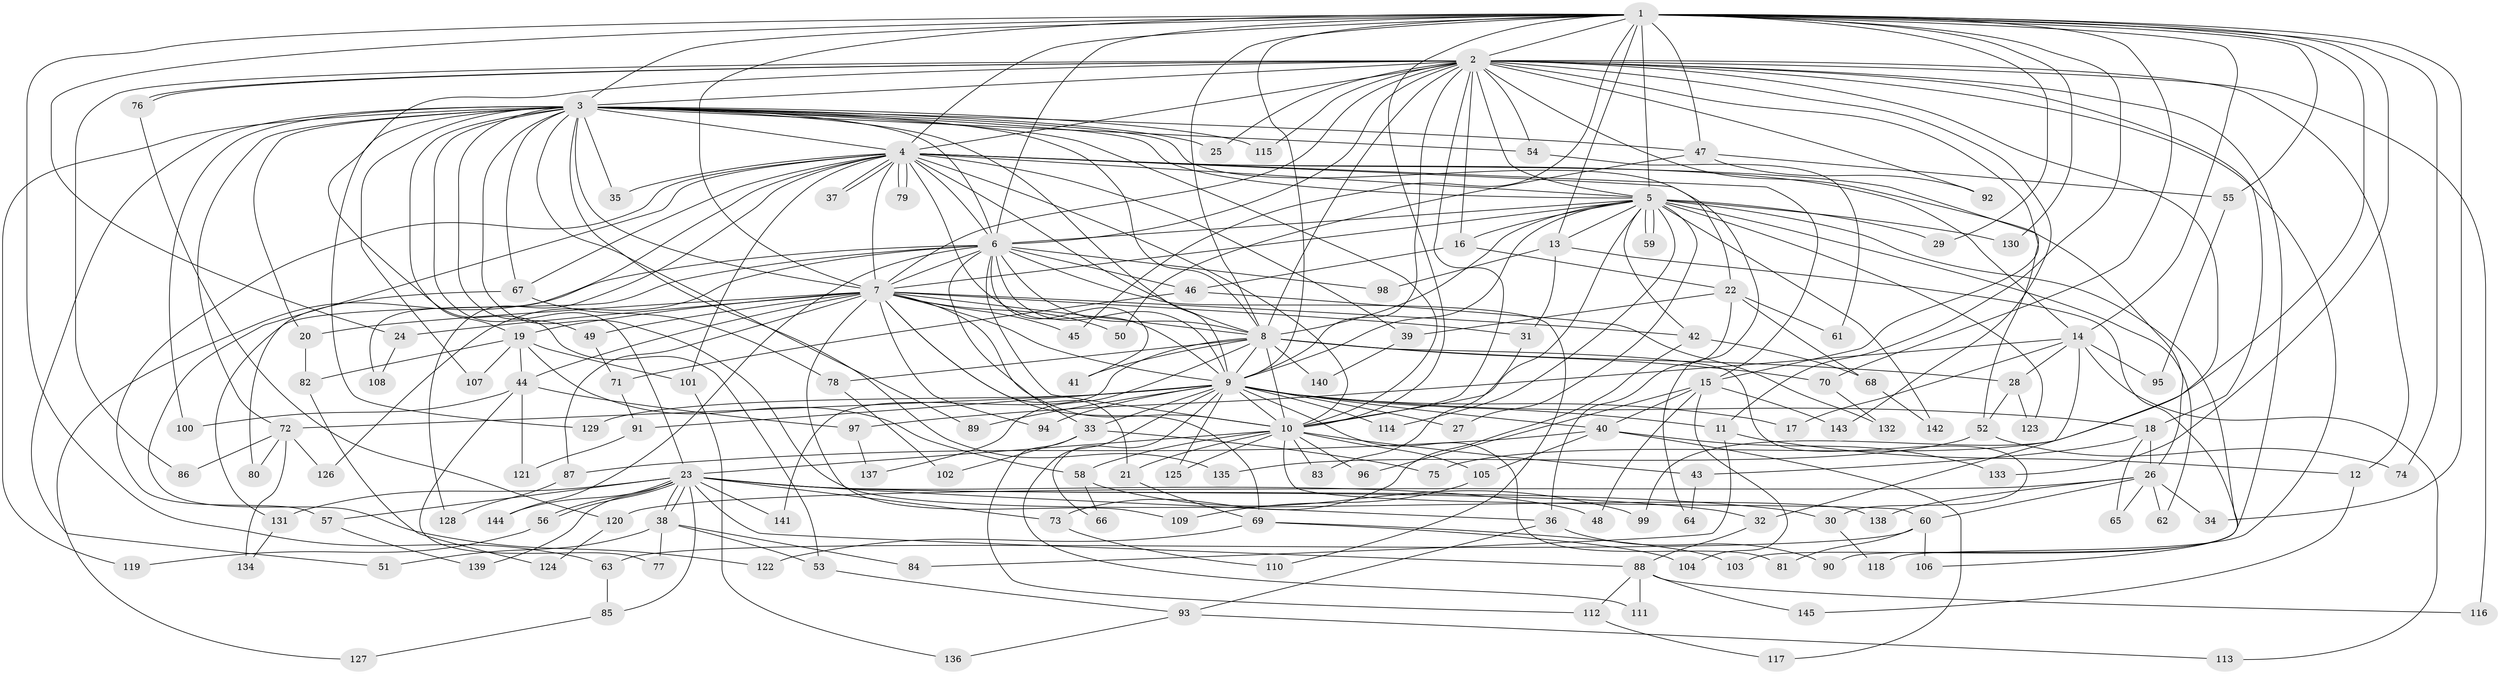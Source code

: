 // Generated by graph-tools (version 1.1) at 2025/11/02/27/25 16:11:03]
// undirected, 145 vertices, 315 edges
graph export_dot {
graph [start="1"]
  node [color=gray90,style=filled];
  1;
  2;
  3;
  4;
  5;
  6;
  7;
  8;
  9;
  10;
  11;
  12;
  13;
  14;
  15;
  16;
  17;
  18;
  19;
  20;
  21;
  22;
  23;
  24;
  25;
  26;
  27;
  28;
  29;
  30;
  31;
  32;
  33;
  34;
  35;
  36;
  37;
  38;
  39;
  40;
  41;
  42;
  43;
  44;
  45;
  46;
  47;
  48;
  49;
  50;
  51;
  52;
  53;
  54;
  55;
  56;
  57;
  58;
  59;
  60;
  61;
  62;
  63;
  64;
  65;
  66;
  67;
  68;
  69;
  70;
  71;
  72;
  73;
  74;
  75;
  76;
  77;
  78;
  79;
  80;
  81;
  82;
  83;
  84;
  85;
  86;
  87;
  88;
  89;
  90;
  91;
  92;
  93;
  94;
  95;
  96;
  97;
  98;
  99;
  100;
  101;
  102;
  103;
  104;
  105;
  106;
  107;
  108;
  109;
  110;
  111;
  112;
  113;
  114;
  115;
  116;
  117;
  118;
  119;
  120;
  121;
  122;
  123;
  124;
  125;
  126;
  127;
  128;
  129;
  130;
  131;
  132;
  133;
  134;
  135;
  136;
  137;
  138;
  139;
  140;
  141;
  142;
  143;
  144;
  145;
  1 -- 2;
  1 -- 3;
  1 -- 4;
  1 -- 5;
  1 -- 6;
  1 -- 7;
  1 -- 8;
  1 -- 9;
  1 -- 10;
  1 -- 11;
  1 -- 13;
  1 -- 14;
  1 -- 24;
  1 -- 29;
  1 -- 34;
  1 -- 45;
  1 -- 47;
  1 -- 55;
  1 -- 63;
  1 -- 70;
  1 -- 74;
  1 -- 75;
  1 -- 130;
  1 -- 133;
  2 -- 3;
  2 -- 4;
  2 -- 5;
  2 -- 6;
  2 -- 7;
  2 -- 8;
  2 -- 9;
  2 -- 10;
  2 -- 12;
  2 -- 15;
  2 -- 16;
  2 -- 18;
  2 -- 25;
  2 -- 52;
  2 -- 53;
  2 -- 54;
  2 -- 76;
  2 -- 76;
  2 -- 86;
  2 -- 92;
  2 -- 99;
  2 -- 103;
  2 -- 115;
  2 -- 116;
  2 -- 118;
  2 -- 143;
  3 -- 4;
  3 -- 5;
  3 -- 6;
  3 -- 7;
  3 -- 8;
  3 -- 9;
  3 -- 10;
  3 -- 19;
  3 -- 20;
  3 -- 22;
  3 -- 23;
  3 -- 25;
  3 -- 35;
  3 -- 47;
  3 -- 49;
  3 -- 51;
  3 -- 54;
  3 -- 67;
  3 -- 72;
  3 -- 89;
  3 -- 100;
  3 -- 107;
  3 -- 115;
  3 -- 119;
  3 -- 129;
  3 -- 135;
  3 -- 138;
  4 -- 5;
  4 -- 6;
  4 -- 7;
  4 -- 8;
  4 -- 9;
  4 -- 10;
  4 -- 14;
  4 -- 15;
  4 -- 26;
  4 -- 35;
  4 -- 37;
  4 -- 37;
  4 -- 39;
  4 -- 57;
  4 -- 64;
  4 -- 67;
  4 -- 79;
  4 -- 79;
  4 -- 101;
  4 -- 108;
  4 -- 122;
  4 -- 128;
  5 -- 6;
  5 -- 7;
  5 -- 8;
  5 -- 9;
  5 -- 10;
  5 -- 13;
  5 -- 16;
  5 -- 27;
  5 -- 29;
  5 -- 42;
  5 -- 59;
  5 -- 59;
  5 -- 62;
  5 -- 90;
  5 -- 114;
  5 -- 123;
  5 -- 130;
  5 -- 142;
  6 -- 7;
  6 -- 8;
  6 -- 9;
  6 -- 10;
  6 -- 33;
  6 -- 41;
  6 -- 46;
  6 -- 98;
  6 -- 110;
  6 -- 126;
  6 -- 127;
  6 -- 131;
  6 -- 144;
  7 -- 8;
  7 -- 9;
  7 -- 10;
  7 -- 19;
  7 -- 20;
  7 -- 21;
  7 -- 24;
  7 -- 31;
  7 -- 42;
  7 -- 44;
  7 -- 45;
  7 -- 49;
  7 -- 50;
  7 -- 69;
  7 -- 87;
  7 -- 94;
  7 -- 109;
  8 -- 9;
  8 -- 10;
  8 -- 28;
  8 -- 30;
  8 -- 41;
  8 -- 70;
  8 -- 78;
  8 -- 137;
  8 -- 140;
  8 -- 141;
  9 -- 10;
  9 -- 11;
  9 -- 17;
  9 -- 18;
  9 -- 27;
  9 -- 33;
  9 -- 40;
  9 -- 66;
  9 -- 72;
  9 -- 81;
  9 -- 89;
  9 -- 91;
  9 -- 94;
  9 -- 111;
  9 -- 114;
  9 -- 125;
  9 -- 129;
  10 -- 21;
  10 -- 23;
  10 -- 43;
  10 -- 58;
  10 -- 60;
  10 -- 83;
  10 -- 96;
  10 -- 105;
  10 -- 125;
  11 -- 12;
  11 -- 84;
  12 -- 145;
  13 -- 31;
  13 -- 98;
  13 -- 106;
  14 -- 17;
  14 -- 28;
  14 -- 32;
  14 -- 95;
  14 -- 97;
  14 -- 113;
  15 -- 40;
  15 -- 48;
  15 -- 96;
  15 -- 104;
  15 -- 143;
  16 -- 22;
  16 -- 46;
  18 -- 26;
  18 -- 43;
  18 -- 65;
  19 -- 44;
  19 -- 58;
  19 -- 82;
  19 -- 101;
  19 -- 107;
  20 -- 82;
  21 -- 69;
  22 -- 36;
  22 -- 39;
  22 -- 61;
  22 -- 68;
  23 -- 30;
  23 -- 32;
  23 -- 36;
  23 -- 38;
  23 -- 38;
  23 -- 48;
  23 -- 56;
  23 -- 56;
  23 -- 57;
  23 -- 73;
  23 -- 85;
  23 -- 88;
  23 -- 131;
  23 -- 139;
  23 -- 141;
  23 -- 144;
  24 -- 108;
  26 -- 34;
  26 -- 60;
  26 -- 62;
  26 -- 65;
  26 -- 120;
  26 -- 138;
  28 -- 52;
  28 -- 123;
  30 -- 118;
  31 -- 83;
  32 -- 88;
  33 -- 75;
  33 -- 102;
  33 -- 112;
  36 -- 90;
  36 -- 93;
  38 -- 51;
  38 -- 53;
  38 -- 77;
  38 -- 84;
  39 -- 140;
  40 -- 87;
  40 -- 105;
  40 -- 117;
  40 -- 133;
  42 -- 68;
  42 -- 73;
  43 -- 64;
  44 -- 77;
  44 -- 97;
  44 -- 100;
  44 -- 121;
  46 -- 71;
  46 -- 132;
  47 -- 50;
  47 -- 55;
  47 -- 92;
  49 -- 71;
  52 -- 74;
  52 -- 135;
  53 -- 93;
  54 -- 61;
  55 -- 95;
  56 -- 119;
  57 -- 139;
  58 -- 66;
  58 -- 99;
  60 -- 63;
  60 -- 81;
  60 -- 106;
  63 -- 85;
  67 -- 78;
  67 -- 80;
  68 -- 142;
  69 -- 103;
  69 -- 104;
  69 -- 122;
  70 -- 132;
  71 -- 91;
  72 -- 80;
  72 -- 86;
  72 -- 126;
  72 -- 134;
  73 -- 110;
  76 -- 120;
  78 -- 102;
  82 -- 124;
  85 -- 127;
  87 -- 128;
  88 -- 111;
  88 -- 112;
  88 -- 116;
  88 -- 145;
  91 -- 121;
  93 -- 113;
  93 -- 136;
  97 -- 137;
  101 -- 136;
  105 -- 109;
  112 -- 117;
  120 -- 124;
  131 -- 134;
}
